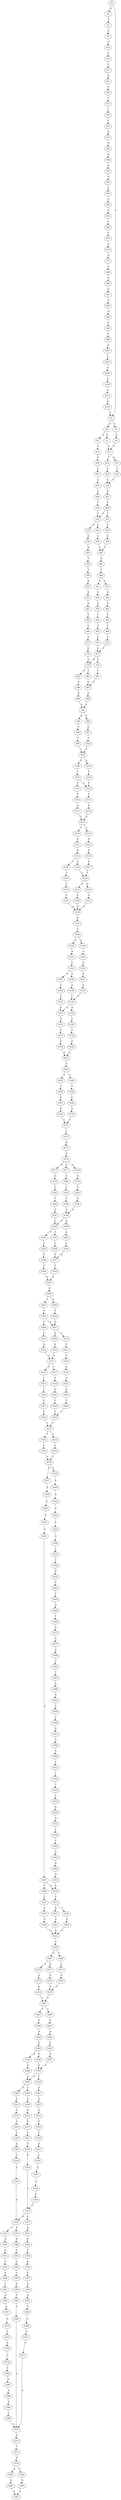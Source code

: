 strict digraph  {
	S0 -> S1 [ label = A ];
	S0 -> S2 [ label = T ];
	S1 -> S3 [ label = T ];
	S2 -> S4 [ label = A ];
	S2 -> S5 [ label = G ];
	S3 -> S6 [ label = C ];
	S4 -> S7 [ label = G ];
	S4 -> S8 [ label = A ];
	S5 -> S9 [ label = G ];
	S6 -> S10 [ label = G ];
	S7 -> S11 [ label = G ];
	S8 -> S12 [ label = A ];
	S9 -> S11 [ label = G ];
	S10 -> S13 [ label = G ];
	S11 -> S14 [ label = T ];
	S11 -> S15 [ label = A ];
	S12 -> S16 [ label = C ];
	S13 -> S17 [ label = T ];
	S14 -> S18 [ label = C ];
	S15 -> S19 [ label = C ];
	S16 -> S20 [ label = C ];
	S17 -> S21 [ label = A ];
	S18 -> S22 [ label = C ];
	S19 -> S22 [ label = C ];
	S20 -> S23 [ label = G ];
	S21 -> S24 [ label = G ];
	S22 -> S25 [ label = G ];
	S23 -> S26 [ label = T ];
	S24 -> S27 [ label = T ];
	S25 -> S28 [ label = T ];
	S26 -> S29 [ label = T ];
	S27 -> S30 [ label = T ];
	S28 -> S31 [ label = T ];
	S28 -> S32 [ label = C ];
	S29 -> S32 [ label = C ];
	S30 -> S33 [ label = C ];
	S31 -> S34 [ label = T ];
	S32 -> S35 [ label = A ];
	S32 -> S36 [ label = C ];
	S33 -> S37 [ label = A ];
	S34 -> S38 [ label = C ];
	S35 -> S39 [ label = A ];
	S36 -> S40 [ label = C ];
	S37 -> S41 [ label = A ];
	S38 -> S42 [ label = C ];
	S39 -> S43 [ label = A ];
	S40 -> S42 [ label = C ];
	S41 -> S44 [ label = A ];
	S42 -> S45 [ label = G ];
	S43 -> S46 [ label = T ];
	S44 -> S47 [ label = A ];
	S45 -> S48 [ label = T ];
	S46 -> S49 [ label = T ];
	S47 -> S50 [ label = G ];
	S48 -> S51 [ label = T ];
	S48 -> S52 [ label = C ];
	S49 -> S53 [ label = A ];
	S50 -> S54 [ label = A ];
	S51 -> S55 [ label = C ];
	S52 -> S56 [ label = C ];
	S53 -> S57 [ label = A ];
	S54 -> S58 [ label = C ];
	S55 -> S59 [ label = G ];
	S56 -> S60 [ label = A ];
	S57 -> S61 [ label = A ];
	S58 -> S62 [ label = A ];
	S59 -> S63 [ label = T ];
	S60 -> S64 [ label = A ];
	S61 -> S65 [ label = C ];
	S62 -> S66 [ label = T ];
	S63 -> S67 [ label = T ];
	S64 -> S68 [ label = C ];
	S65 -> S69 [ label = C ];
	S66 -> S70 [ label = T ];
	S67 -> S71 [ label = C ];
	S68 -> S72 [ label = C ];
	S69 -> S73 [ label = T ];
	S70 -> S74 [ label = A ];
	S71 -> S75 [ label = G ];
	S72 -> S75 [ label = G ];
	S73 -> S76 [ label = G ];
	S74 -> S77 [ label = A ];
	S75 -> S78 [ label = T ];
	S75 -> S79 [ label = A ];
	S76 -> S79 [ label = A ];
	S77 -> S80 [ label = A ];
	S78 -> S81 [ label = C ];
	S79 -> S82 [ label = A ];
	S79 -> S83 [ label = C ];
	S80 -> S84 [ label = G ];
	S81 -> S85 [ label = G ];
	S82 -> S86 [ label = C ];
	S83 -> S85 [ label = G ];
	S84 -> S87 [ label = A ];
	S85 -> S88 [ label = G ];
	S86 -> S89 [ label = G ];
	S87 -> S90 [ label = G ];
	S88 -> S91 [ label = A ];
	S89 -> S91 [ label = A ];
	S90 -> S92 [ label = A ];
	S91 -> S93 [ label = A ];
	S91 -> S94 [ label = G ];
	S92 -> S95 [ label = G ];
	S93 -> S96 [ label = C ];
	S94 -> S97 [ label = G ];
	S95 -> S98 [ label = T ];
	S96 -> S99 [ label = T ];
	S97 -> S100 [ label = T ];
	S98 -> S101 [ label = G ];
	S99 -> S102 [ label = T ];
	S100 -> S102 [ label = T ];
	S101 -> S103 [ label = A ];
	S102 -> S104 [ label = G ];
	S102 -> S105 [ label = C ];
	S103 -> S106 [ label = G ];
	S104 -> S107 [ label = T ];
	S105 -> S108 [ label = T ];
	S106 -> S109 [ label = A ];
	S107 -> S110 [ label = C ];
	S107 -> S111 [ label = T ];
	S108 -> S110 [ label = C ];
	S109 -> S112 [ label = C ];
	S110 -> S113 [ label = C ];
	S111 -> S114 [ label = T ];
	S112 -> S115 [ label = A ];
	S113 -> S116 [ label = A ];
	S114 -> S117 [ label = A ];
	S115 -> S2 [ label = T ];
	S116 -> S118 [ label = G ];
	S117 -> S118 [ label = G ];
	S118 -> S119 [ label = T ];
	S118 -> S120 [ label = C ];
	S119 -> S121 [ label = A ];
	S120 -> S122 [ label = G ];
	S121 -> S123 [ label = A ];
	S122 -> S124 [ label = G ];
	S123 -> S125 [ label = G ];
	S123 -> S126 [ label = C ];
	S124 -> S127 [ label = G ];
	S125 -> S128 [ label = T ];
	S126 -> S129 [ label = T ];
	S127 -> S128 [ label = T ];
	S128 -> S130 [ label = T ];
	S128 -> S131 [ label = A ];
	S129 -> S132 [ label = C ];
	S130 -> S133 [ label = G ];
	S131 -> S134 [ label = G ];
	S132 -> S135 [ label = G ];
	S133 -> S136 [ label = A ];
	S134 -> S136 [ label = A ];
	S135 -> S136 [ label = A ];
	S136 -> S137 [ label = G ];
	S137 -> S138 [ label = T ];
	S138 -> S139 [ label = A ];
	S138 -> S140 [ label = C ];
	S139 -> S141 [ label = A ];
	S140 -> S142 [ label = A ];
	S141 -> S143 [ label = C ];
	S142 -> S144 [ label = G ];
	S143 -> S145 [ label = G ];
	S143 -> S146 [ label = C ];
	S144 -> S147 [ label = A ];
	S145 -> S148 [ label = T ];
	S146 -> S149 [ label = A ];
	S147 -> S150 [ label = A ];
	S148 -> S151 [ label = C ];
	S149 -> S152 [ label = C ];
	S150 -> S152 [ label = C ];
	S151 -> S153 [ label = G ];
	S152 -> S154 [ label = A ];
	S152 -> S153 [ label = G ];
	S153 -> S155 [ label = A ];
	S154 -> S156 [ label = G ];
	S155 -> S157 [ label = C ];
	S156 -> S158 [ label = T ];
	S157 -> S159 [ label = T ];
	S158 -> S160 [ label = T ];
	S159 -> S161 [ label = A ];
	S160 -> S161 [ label = A ];
	S161 -> S162 [ label = C ];
	S162 -> S163 [ label = A ];
	S162 -> S164 [ label = G ];
	S163 -> S165 [ label = T ];
	S164 -> S166 [ label = T ];
	S165 -> S167 [ label = G ];
	S166 -> S168 [ label = C ];
	S167 -> S169 [ label = G ];
	S168 -> S170 [ label = G ];
	S169 -> S171 [ label = G ];
	S170 -> S171 [ label = G ];
	S171 -> S172 [ label = T ];
	S172 -> S173 [ label = A ];
	S173 -> S174 [ label = A ];
	S174 -> S175 [ label = G ];
	S174 -> S176 [ label = A ];
	S174 -> S177 [ label = C ];
	S175 -> S178 [ label = G ];
	S176 -> S179 [ label = G ];
	S177 -> S180 [ label = C ];
	S178 -> S181 [ label = G ];
	S179 -> S182 [ label = A ];
	S180 -> S183 [ label = T ];
	S181 -> S184 [ label = T ];
	S182 -> S185 [ label = C ];
	S183 -> S186 [ label = C ];
	S184 -> S187 [ label = A ];
	S185 -> S188 [ label = A ];
	S186 -> S188 [ label = A ];
	S187 -> S189 [ label = G ];
	S188 -> S190 [ label = A ];
	S188 -> S189 [ label = G ];
	S189 -> S191 [ label = T ];
	S189 -> S192 [ label = C ];
	S190 -> S193 [ label = A ];
	S191 -> S194 [ label = C ];
	S192 -> S195 [ label = T ];
	S193 -> S196 [ label = C ];
	S194 -> S197 [ label = A ];
	S195 -> S198 [ label = G ];
	S196 -> S197 [ label = A ];
	S197 -> S199 [ label = T ];
	S198 -> S200 [ label = T ];
	S199 -> S201 [ label = A ];
	S200 -> S201 [ label = A ];
	S201 -> S202 [ label = G ];
	S202 -> S203 [ label = T ];
	S202 -> S204 [ label = A ];
	S203 -> S205 [ label = T ];
	S204 -> S206 [ label = T ];
	S205 -> S207 [ label = G ];
	S205 -> S208 [ label = A ];
	S206 -> S207 [ label = G ];
	S207 -> S209 [ label = A ];
	S207 -> S210 [ label = T ];
	S208 -> S211 [ label = G ];
	S209 -> S212 [ label = A ];
	S210 -> S213 [ label = T ];
	S211 -> S214 [ label = A ];
	S212 -> S215 [ label = A ];
	S213 -> S216 [ label = G ];
	S214 -> S215 [ label = A ];
	S215 -> S217 [ label = C ];
	S215 -> S218 [ label = A ];
	S216 -> S219 [ label = A ];
	S217 -> S220 [ label = C ];
	S218 -> S221 [ label = C ];
	S219 -> S222 [ label = G ];
	S220 -> S223 [ label = G ];
	S221 -> S224 [ label = T ];
	S222 -> S225 [ label = G ];
	S223 -> S226 [ label = T ];
	S224 -> S227 [ label = C ];
	S225 -> S228 [ label = T ];
	S226 -> S229 [ label = T ];
	S227 -> S230 [ label = T ];
	S228 -> S229 [ label = T ];
	S229 -> S231 [ label = T ];
	S230 -> S231 [ label = T ];
	S231 -> S232 [ label = T ];
	S231 -> S233 [ label = A ];
	S232 -> S234 [ label = C ];
	S233 -> S235 [ label = C ];
	S234 -> S236 [ label = G ];
	S235 -> S236 [ label = G ];
	S236 -> S237 [ label = A ];
	S236 -> S238 [ label = T ];
	S237 -> S239 [ label = A ];
	S238 -> S240 [ label = A ];
	S239 -> S241 [ label = G ];
	S240 -> S242 [ label = A ];
	S241 -> S243 [ label = A ];
	S242 -> S244 [ label = G ];
	S243 -> S245 [ label = G ];
	S244 -> S246 [ label = T ];
	S245 -> S247 [ label = A ];
	S246 -> S248 [ label = G ];
	S247 -> S249 [ label = C ];
	S247 -> S250 [ label = G ];
	S248 -> S251 [ label = T ];
	S249 -> S252 [ label = T ];
	S250 -> S253 [ label = T ];
	S251 -> S254 [ label = T ];
	S252 -> S255 [ label = C ];
	S253 -> S256 [ label = T ];
	S253 -> S257 [ label = A ];
	S254 -> S258 [ label = A ];
	S255 -> S259 [ label = G ];
	S256 -> S260 [ label = G ];
	S257 -> S261 [ label = G ];
	S258 -> S262 [ label = T ];
	S259 -> S263 [ label = A ];
	S260 -> S263 [ label = A ];
	S261 -> S263 [ label = A ];
	S262 -> S264 [ label = C ];
	S263 -> S265 [ label = G ];
	S264 -> S266 [ label = G ];
	S265 -> S267 [ label = G ];
	S265 -> S268 [ label = C ];
	S266 -> S269 [ label = T ];
	S267 -> S270 [ label = T ];
	S267 -> S271 [ label = A ];
	S268 -> S272 [ label = C ];
	S269 -> S273 [ label = A ];
	S270 -> S274 [ label = A ];
	S271 -> S275 [ label = G ];
	S272 -> S276 [ label = G ];
	S273 -> S277 [ label = G ];
	S274 -> S278 [ label = G ];
	S275 -> S279 [ label = G ];
	S276 -> S279 [ label = G ];
	S277 -> S280 [ label = A ];
	S278 -> S281 [ label = T ];
	S279 -> S281 [ label = T ];
	S280 -> S282 [ label = T ];
	S281 -> S283 [ label = A ];
	S281 -> S284 [ label = T ];
	S282 -> S285 [ label = T ];
	S283 -> S286 [ label = A ];
	S284 -> S287 [ label = G ];
	S285 -> S288 [ label = C ];
	S286 -> S289 [ label = A ];
	S287 -> S290 [ label = A ];
	S288 -> S291 [ label = A ];
	S289 -> S292 [ label = G ];
	S290 -> S293 [ label = C ];
	S291 -> S294 [ label = G ];
	S292 -> S295 [ label = A ];
	S292 -> S296 [ label = G ];
	S293 -> S297 [ label = G ];
	S294 -> S298 [ label = C ];
	S295 -> S299 [ label = A ];
	S296 -> S300 [ label = A ];
	S297 -> S300 [ label = A ];
	S298 -> S301 [ label = A ];
	S299 -> S302 [ label = G ];
	S300 -> S303 [ label = C ];
	S300 -> S302 [ label = G ];
	S301 -> S304 [ label = G ];
	S302 -> S305 [ label = T ];
	S302 -> S306 [ label = G ];
	S303 -> S307 [ label = G ];
	S304 -> S308 [ label = A ];
	S305 -> S309 [ label = A ];
	S306 -> S310 [ label = A ];
	S307 -> S311 [ label = G ];
	S308 -> S312 [ label = C ];
	S309 -> S313 [ label = G ];
	S310 -> S314 [ label = C ];
	S311 -> S315 [ label = A ];
	S312 -> S316 [ label = T ];
	S313 -> S317 [ label = T ];
	S314 -> S318 [ label = C ];
	S315 -> S319 [ label = T ];
	S316 -> S320 [ label = T ];
	S317 -> S321 [ label = C ];
	S318 -> S322 [ label = C ];
	S319 -> S323 [ label = T ];
	S320 -> S324 [ label = C ];
	S321 -> S325 [ label = T ];
	S322 -> S326 [ label = A ];
	S323 -> S327 [ label = A ];
	S324 -> S328 [ label = G ];
	S325 -> S329 [ label = G ];
	S326 -> S330 [ label = C ];
	S327 -> S331 [ label = C ];
	S328 -> S332 [ label = A ];
	S329 -> S333 [ label = T ];
	S330 -> S334 [ label = T ];
	S331 -> S335 [ label = G ];
	S332 -> S336 [ label = T ];
	S333 -> S337 [ label = G ];
	S333 -> S338 [ label = A ];
	S334 -> S338 [ label = A ];
	S335 -> S339 [ label = A ];
	S336 -> S340 [ label = C ];
	S337 -> S341 [ label = A ];
	S338 -> S342 [ label = T ];
	S338 -> S343 [ label = G ];
	S339 -> S344 [ label = G ];
	S340 -> S345 [ label = A ];
	S341 -> S346 [ label = C ];
	S342 -> S347 [ label = A ];
	S343 -> S348 [ label = A ];
	S344 -> S333 [ label = T ];
	S345 -> S349 [ label = A ];
	S346 -> S350 [ label = T ];
	S347 -> S351 [ label = G ];
	S348 -> S352 [ label = C ];
	S349 -> S353 [ label = A ];
	S350 -> S354 [ label = A ];
	S351 -> S355 [ label = T ];
	S352 -> S356 [ label = C ];
	S353 -> S250 [ label = G ];
	S354 -> S357 [ label = G ];
	S355 -> S358 [ label = A ];
	S356 -> S359 [ label = C ];
	S357 -> S360 [ label = G ];
	S358 -> S361 [ label = T ];
	S359 -> S362 [ label = G ];
	S360 -> S363 [ label = A ];
	S361 -> S364 [ label = A ];
	S362 -> S365 [ label = T ];
	S363 -> S366 [ label = G ];
	S364 -> S367 [ label = A ];
	S365 -> S368 [ label = C ];
	S366 -> S369 [ label = A ];
	S367 -> S370 [ label = G ];
	S368 -> S371 [ label = G ];
	S369 -> S372 [ label = C ];
	S370 -> S373 [ label = C ];
	S371 -> S374 [ label = G ];
	S372 -> S375 [ label = C ];
	S373 -> S376 [ label = A ];
	S374 -> S377 [ label = T ];
	S375 -> S371 [ label = G ];
	S376 -> S378 [ label = G ];
	S377 -> S379 [ label = A ];
	S378 -> S380 [ label = T ];
	S379 -> S381 [ label = A ];
	S379 -> S382 [ label = G ];
	S380 -> S383 [ label = A ];
	S381 -> S384 [ label = A ];
	S382 -> S385 [ label = A ];
	S383 -> S386 [ label = A ];
	S384 -> S387 [ label = A ];
	S385 -> S387 [ label = A ];
	S386 -> S388 [ label = A ];
	S388 -> S389 [ label = C ];
	S389 -> S371 [ label = G ];
}
